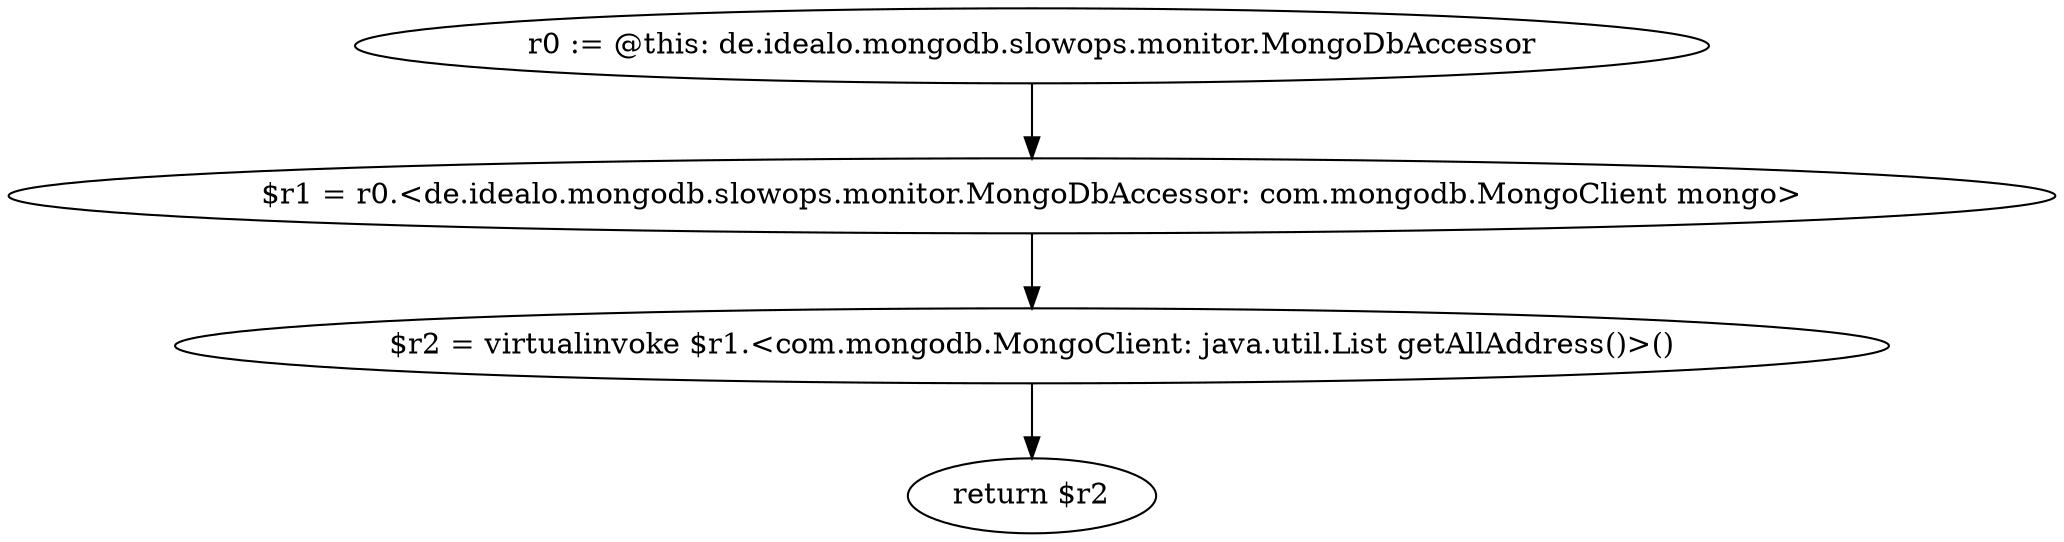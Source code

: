 digraph "unitGraph" {
    "r0 := @this: de.idealo.mongodb.slowops.monitor.MongoDbAccessor"
    "$r1 = r0.<de.idealo.mongodb.slowops.monitor.MongoDbAccessor: com.mongodb.MongoClient mongo>"
    "$r2 = virtualinvoke $r1.<com.mongodb.MongoClient: java.util.List getAllAddress()>()"
    "return $r2"
    "r0 := @this: de.idealo.mongodb.slowops.monitor.MongoDbAccessor"->"$r1 = r0.<de.idealo.mongodb.slowops.monitor.MongoDbAccessor: com.mongodb.MongoClient mongo>";
    "$r1 = r0.<de.idealo.mongodb.slowops.monitor.MongoDbAccessor: com.mongodb.MongoClient mongo>"->"$r2 = virtualinvoke $r1.<com.mongodb.MongoClient: java.util.List getAllAddress()>()";
    "$r2 = virtualinvoke $r1.<com.mongodb.MongoClient: java.util.List getAllAddress()>()"->"return $r2";
}
